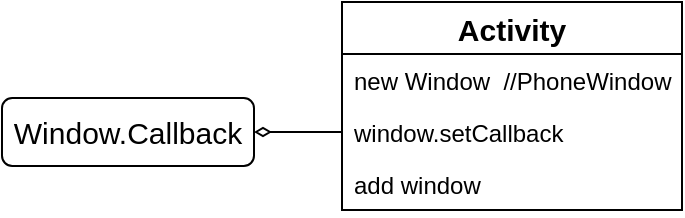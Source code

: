 <mxfile version="13.1.0" type="github"><diagram id="XTBGkvN6TjY73hHywOvO" name="Page-1"><mxGraphModel dx="2249" dy="794" grid="1" gridSize="10" guides="1" tooltips="1" connect="1" arrows="1" fold="1" page="1" pageScale="1" pageWidth="827" pageHeight="1169" math="0" shadow="0"><root><mxCell id="0"/><mxCell id="1" parent="0"/><mxCell id="EHmmpJqLCn15HKg7bsN8-24" value="Window.Callback" style="rounded=1;whiteSpace=wrap;html=1;fontSize=15;" vertex="1" parent="1"><mxGeometry x="-30" y="478" width="126" height="34" as="geometry"/></mxCell><mxCell id="EHmmpJqLCn15HKg7bsN8-21" value="Activity" style="swimlane;fontStyle=1;childLayout=stackLayout;horizontal=1;startSize=26;fillColor=none;horizontalStack=0;resizeParent=1;resizeParentMax=0;resizeLast=0;collapsible=1;marginBottom=0;fontSize=15;" vertex="1" parent="1"><mxGeometry x="140" y="430" width="170" height="104" as="geometry"><mxRectangle x="140" y="430" width="90" height="26" as="alternateBounds"/></mxGeometry></mxCell><mxCell id="EHmmpJqLCn15HKg7bsN8-22" value="new Window  //PhoneWindow" style="text;strokeColor=none;fillColor=none;align=left;verticalAlign=top;spacingLeft=4;spacingRight=4;overflow=hidden;rotatable=0;points=[[0,0.5],[1,0.5]];portConstraint=eastwest;" vertex="1" parent="EHmmpJqLCn15HKg7bsN8-21"><mxGeometry y="26" width="170" height="26" as="geometry"/></mxCell><mxCell id="EHmmpJqLCn15HKg7bsN8-23" value="window.setCallback" style="text;strokeColor=none;fillColor=none;align=left;verticalAlign=top;spacingLeft=4;spacingRight=4;overflow=hidden;rotatable=0;points=[[0,0.5],[1,0.5]];portConstraint=eastwest;" vertex="1" parent="EHmmpJqLCn15HKg7bsN8-21"><mxGeometry y="52" width="170" height="26" as="geometry"/></mxCell><mxCell id="EHmmpJqLCn15HKg7bsN8-30" value="add window" style="text;strokeColor=none;fillColor=none;align=left;verticalAlign=top;spacingLeft=4;spacingRight=4;overflow=hidden;rotatable=0;points=[[0,0.5],[1,0.5]];portConstraint=eastwest;" vertex="1" parent="EHmmpJqLCn15HKg7bsN8-21"><mxGeometry y="78" width="170" height="26" as="geometry"/></mxCell><mxCell id="EHmmpJqLCn15HKg7bsN8-26" style="edgeStyle=orthogonalEdgeStyle;rounded=0;orthogonalLoop=1;jettySize=auto;html=1;exitX=0;exitY=0.5;exitDx=0;exitDy=0;entryX=1;entryY=0.5;entryDx=0;entryDy=0;endArrow=diamondThin;endFill=0;fontSize=15;" edge="1" parent="1" source="EHmmpJqLCn15HKg7bsN8-23" target="EHmmpJqLCn15HKg7bsN8-24"><mxGeometry relative="1" as="geometry"/></mxCell></root></mxGraphModel></diagram></mxfile>
